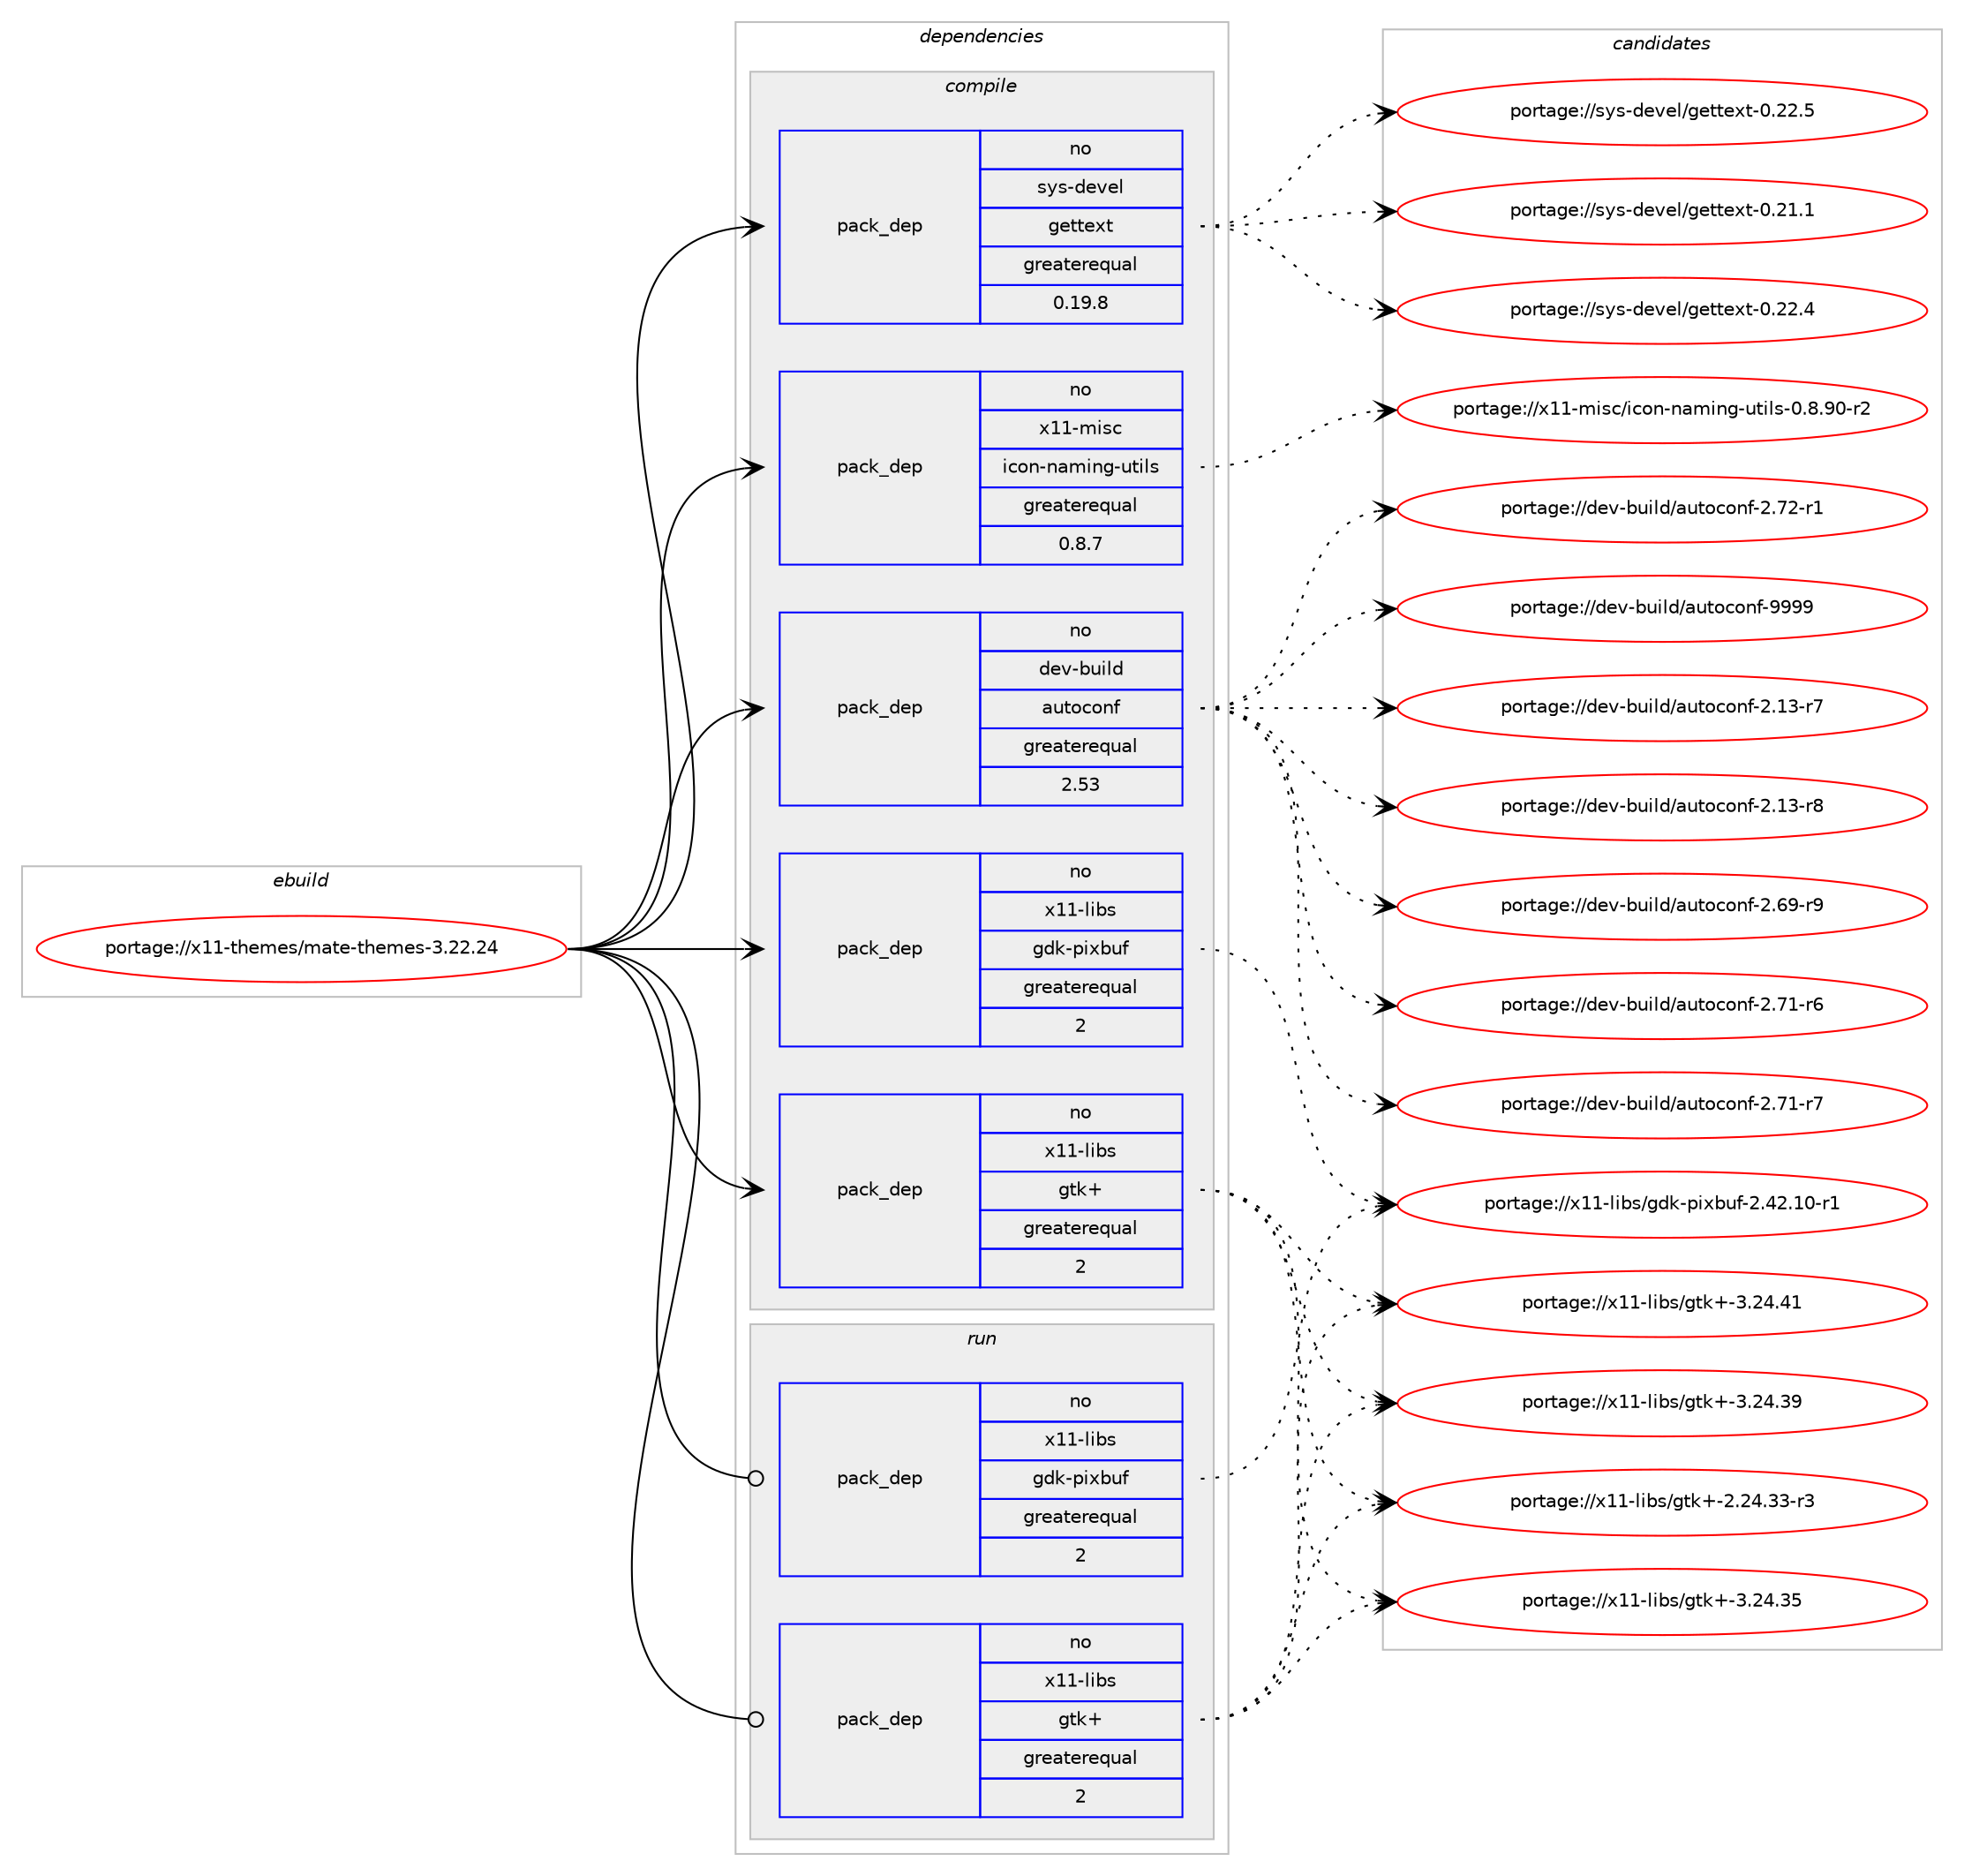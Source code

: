 digraph prolog {

# *************
# Graph options
# *************

newrank=true;
concentrate=true;
compound=true;
graph [rankdir=LR,fontname=Helvetica,fontsize=10,ranksep=1.5];#, ranksep=2.5, nodesep=0.2];
edge  [arrowhead=vee];
node  [fontname=Helvetica,fontsize=10];

# **********
# The ebuild
# **********

subgraph cluster_leftcol {
color=gray;
rank=same;
label=<<i>ebuild</i>>;
id [label="portage://x11-themes/mate-themes-3.22.24", color=red, width=4, href="../x11-themes/mate-themes-3.22.24.svg"];
}

# ****************
# The dependencies
# ****************

subgraph cluster_midcol {
color=gray;
label=<<i>dependencies</i>>;
subgraph cluster_compile {
fillcolor="#eeeeee";
style=filled;
label=<<i>compile</i>>;
subgraph pack6067 {
dependency20029 [label=<<TABLE BORDER="0" CELLBORDER="1" CELLSPACING="0" CELLPADDING="4" WIDTH="220"><TR><TD ROWSPAN="6" CELLPADDING="30">pack_dep</TD></TR><TR><TD WIDTH="110">no</TD></TR><TR><TD>dev-build</TD></TR><TR><TD>autoconf</TD></TR><TR><TD>greaterequal</TD></TR><TR><TD>2.53</TD></TR></TABLE>>, shape=none, color=blue];
}
id:e -> dependency20029:w [weight=20,style="solid",arrowhead="vee"];
subgraph pack6068 {
dependency20030 [label=<<TABLE BORDER="0" CELLBORDER="1" CELLSPACING="0" CELLPADDING="4" WIDTH="220"><TR><TD ROWSPAN="6" CELLPADDING="30">pack_dep</TD></TR><TR><TD WIDTH="110">no</TD></TR><TR><TD>sys-devel</TD></TR><TR><TD>gettext</TD></TR><TR><TD>greaterequal</TD></TR><TR><TD>0.19.8</TD></TR></TABLE>>, shape=none, color=blue];
}
id:e -> dependency20030:w [weight=20,style="solid",arrowhead="vee"];
# *** BEGIN UNKNOWN DEPENDENCY TYPE (TODO) ***
# id -> package_dependency(portage://x11-themes/mate-themes-3.22.24,install,no,virtual,pkgconfig,none,[,,],[],[])
# *** END UNKNOWN DEPENDENCY TYPE (TODO) ***

subgraph pack6069 {
dependency20031 [label=<<TABLE BORDER="0" CELLBORDER="1" CELLSPACING="0" CELLPADDING="4" WIDTH="220"><TR><TD ROWSPAN="6" CELLPADDING="30">pack_dep</TD></TR><TR><TD WIDTH="110">no</TD></TR><TR><TD>x11-libs</TD></TR><TR><TD>gdk-pixbuf</TD></TR><TR><TD>greaterequal</TD></TR><TR><TD>2</TD></TR></TABLE>>, shape=none, color=blue];
}
id:e -> dependency20031:w [weight=20,style="solid",arrowhead="vee"];
subgraph pack6070 {
dependency20032 [label=<<TABLE BORDER="0" CELLBORDER="1" CELLSPACING="0" CELLPADDING="4" WIDTH="220"><TR><TD ROWSPAN="6" CELLPADDING="30">pack_dep</TD></TR><TR><TD WIDTH="110">no</TD></TR><TR><TD>x11-libs</TD></TR><TR><TD>gtk+</TD></TR><TR><TD>greaterequal</TD></TR><TR><TD>2</TD></TR></TABLE>>, shape=none, color=blue];
}
id:e -> dependency20032:w [weight=20,style="solid",arrowhead="vee"];
subgraph pack6071 {
dependency20033 [label=<<TABLE BORDER="0" CELLBORDER="1" CELLSPACING="0" CELLPADDING="4" WIDTH="220"><TR><TD ROWSPAN="6" CELLPADDING="30">pack_dep</TD></TR><TR><TD WIDTH="110">no</TD></TR><TR><TD>x11-misc</TD></TR><TR><TD>icon-naming-utils</TD></TR><TR><TD>greaterequal</TD></TR><TR><TD>0.8.7</TD></TR></TABLE>>, shape=none, color=blue];
}
id:e -> dependency20033:w [weight=20,style="solid",arrowhead="vee"];
}
subgraph cluster_compileandrun {
fillcolor="#eeeeee";
style=filled;
label=<<i>compile and run</i>>;
}
subgraph cluster_run {
fillcolor="#eeeeee";
style=filled;
label=<<i>run</i>>;
subgraph pack6072 {
dependency20034 [label=<<TABLE BORDER="0" CELLBORDER="1" CELLSPACING="0" CELLPADDING="4" WIDTH="220"><TR><TD ROWSPAN="6" CELLPADDING="30">pack_dep</TD></TR><TR><TD WIDTH="110">no</TD></TR><TR><TD>x11-libs</TD></TR><TR><TD>gdk-pixbuf</TD></TR><TR><TD>greaterequal</TD></TR><TR><TD>2</TD></TR></TABLE>>, shape=none, color=blue];
}
id:e -> dependency20034:w [weight=20,style="solid",arrowhead="odot"];
subgraph pack6073 {
dependency20035 [label=<<TABLE BORDER="0" CELLBORDER="1" CELLSPACING="0" CELLPADDING="4" WIDTH="220"><TR><TD ROWSPAN="6" CELLPADDING="30">pack_dep</TD></TR><TR><TD WIDTH="110">no</TD></TR><TR><TD>x11-libs</TD></TR><TR><TD>gtk+</TD></TR><TR><TD>greaterequal</TD></TR><TR><TD>2</TD></TR></TABLE>>, shape=none, color=blue];
}
id:e -> dependency20035:w [weight=20,style="solid",arrowhead="odot"];
}
}

# **************
# The candidates
# **************

subgraph cluster_choices {
rank=same;
color=gray;
label=<<i>candidates</i>>;

subgraph choice6067 {
color=black;
nodesep=1;
choice100101118459811710510810047971171161119911111010245504649514511455 [label="portage://dev-build/autoconf-2.13-r7", color=red, width=4,href="../dev-build/autoconf-2.13-r7.svg"];
choice100101118459811710510810047971171161119911111010245504649514511456 [label="portage://dev-build/autoconf-2.13-r8", color=red, width=4,href="../dev-build/autoconf-2.13-r8.svg"];
choice100101118459811710510810047971171161119911111010245504654574511457 [label="portage://dev-build/autoconf-2.69-r9", color=red, width=4,href="../dev-build/autoconf-2.69-r9.svg"];
choice100101118459811710510810047971171161119911111010245504655494511454 [label="portage://dev-build/autoconf-2.71-r6", color=red, width=4,href="../dev-build/autoconf-2.71-r6.svg"];
choice100101118459811710510810047971171161119911111010245504655494511455 [label="portage://dev-build/autoconf-2.71-r7", color=red, width=4,href="../dev-build/autoconf-2.71-r7.svg"];
choice100101118459811710510810047971171161119911111010245504655504511449 [label="portage://dev-build/autoconf-2.72-r1", color=red, width=4,href="../dev-build/autoconf-2.72-r1.svg"];
choice10010111845981171051081004797117116111991111101024557575757 [label="portage://dev-build/autoconf-9999", color=red, width=4,href="../dev-build/autoconf-9999.svg"];
dependency20029:e -> choice100101118459811710510810047971171161119911111010245504649514511455:w [style=dotted,weight="100"];
dependency20029:e -> choice100101118459811710510810047971171161119911111010245504649514511456:w [style=dotted,weight="100"];
dependency20029:e -> choice100101118459811710510810047971171161119911111010245504654574511457:w [style=dotted,weight="100"];
dependency20029:e -> choice100101118459811710510810047971171161119911111010245504655494511454:w [style=dotted,weight="100"];
dependency20029:e -> choice100101118459811710510810047971171161119911111010245504655494511455:w [style=dotted,weight="100"];
dependency20029:e -> choice100101118459811710510810047971171161119911111010245504655504511449:w [style=dotted,weight="100"];
dependency20029:e -> choice10010111845981171051081004797117116111991111101024557575757:w [style=dotted,weight="100"];
}
subgraph choice6068 {
color=black;
nodesep=1;
choice115121115451001011181011084710310111611610112011645484650494649 [label="portage://sys-devel/gettext-0.21.1", color=red, width=4,href="../sys-devel/gettext-0.21.1.svg"];
choice115121115451001011181011084710310111611610112011645484650504652 [label="portage://sys-devel/gettext-0.22.4", color=red, width=4,href="../sys-devel/gettext-0.22.4.svg"];
choice115121115451001011181011084710310111611610112011645484650504653 [label="portage://sys-devel/gettext-0.22.5", color=red, width=4,href="../sys-devel/gettext-0.22.5.svg"];
dependency20030:e -> choice115121115451001011181011084710310111611610112011645484650494649:w [style=dotted,weight="100"];
dependency20030:e -> choice115121115451001011181011084710310111611610112011645484650504652:w [style=dotted,weight="100"];
dependency20030:e -> choice115121115451001011181011084710310111611610112011645484650504653:w [style=dotted,weight="100"];
}
subgraph choice6069 {
color=black;
nodesep=1;
choice1204949451081059811547103100107451121051209811710245504652504649484511449 [label="portage://x11-libs/gdk-pixbuf-2.42.10-r1", color=red, width=4,href="../x11-libs/gdk-pixbuf-2.42.10-r1.svg"];
dependency20031:e -> choice1204949451081059811547103100107451121051209811710245504652504649484511449:w [style=dotted,weight="100"];
}
subgraph choice6070 {
color=black;
nodesep=1;
choice12049494510810598115471031161074345504650524651514511451 [label="portage://x11-libs/gtk+-2.24.33-r3", color=red, width=4,href="../x11-libs/gtk+-2.24.33-r3.svg"];
choice1204949451081059811547103116107434551465052465153 [label="portage://x11-libs/gtk+-3.24.35", color=red, width=4,href="../x11-libs/gtk+-3.24.35.svg"];
choice1204949451081059811547103116107434551465052465157 [label="portage://x11-libs/gtk+-3.24.39", color=red, width=4,href="../x11-libs/gtk+-3.24.39.svg"];
choice1204949451081059811547103116107434551465052465249 [label="portage://x11-libs/gtk+-3.24.41", color=red, width=4,href="../x11-libs/gtk+-3.24.41.svg"];
dependency20032:e -> choice12049494510810598115471031161074345504650524651514511451:w [style=dotted,weight="100"];
dependency20032:e -> choice1204949451081059811547103116107434551465052465153:w [style=dotted,weight="100"];
dependency20032:e -> choice1204949451081059811547103116107434551465052465157:w [style=dotted,weight="100"];
dependency20032:e -> choice1204949451081059811547103116107434551465052465249:w [style=dotted,weight="100"];
}
subgraph choice6071 {
color=black;
nodesep=1;
choice120494945109105115994710599111110451109710910511010345117116105108115454846564657484511450 [label="portage://x11-misc/icon-naming-utils-0.8.90-r2", color=red, width=4,href="../x11-misc/icon-naming-utils-0.8.90-r2.svg"];
dependency20033:e -> choice120494945109105115994710599111110451109710910511010345117116105108115454846564657484511450:w [style=dotted,weight="100"];
}
subgraph choice6072 {
color=black;
nodesep=1;
choice1204949451081059811547103100107451121051209811710245504652504649484511449 [label="portage://x11-libs/gdk-pixbuf-2.42.10-r1", color=red, width=4,href="../x11-libs/gdk-pixbuf-2.42.10-r1.svg"];
dependency20034:e -> choice1204949451081059811547103100107451121051209811710245504652504649484511449:w [style=dotted,weight="100"];
}
subgraph choice6073 {
color=black;
nodesep=1;
choice12049494510810598115471031161074345504650524651514511451 [label="portage://x11-libs/gtk+-2.24.33-r3", color=red, width=4,href="../x11-libs/gtk+-2.24.33-r3.svg"];
choice1204949451081059811547103116107434551465052465153 [label="portage://x11-libs/gtk+-3.24.35", color=red, width=4,href="../x11-libs/gtk+-3.24.35.svg"];
choice1204949451081059811547103116107434551465052465157 [label="portage://x11-libs/gtk+-3.24.39", color=red, width=4,href="../x11-libs/gtk+-3.24.39.svg"];
choice1204949451081059811547103116107434551465052465249 [label="portage://x11-libs/gtk+-3.24.41", color=red, width=4,href="../x11-libs/gtk+-3.24.41.svg"];
dependency20035:e -> choice12049494510810598115471031161074345504650524651514511451:w [style=dotted,weight="100"];
dependency20035:e -> choice1204949451081059811547103116107434551465052465153:w [style=dotted,weight="100"];
dependency20035:e -> choice1204949451081059811547103116107434551465052465157:w [style=dotted,weight="100"];
dependency20035:e -> choice1204949451081059811547103116107434551465052465249:w [style=dotted,weight="100"];
}
}

}

